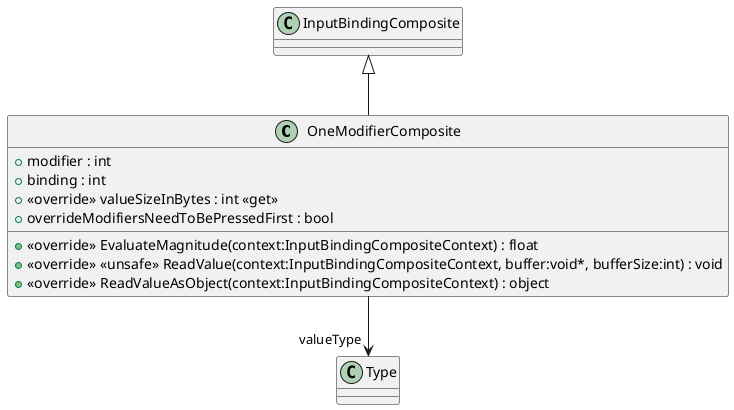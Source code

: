 @startuml
class OneModifierComposite {
    + modifier : int
    + binding : int
    + <<override>> valueSizeInBytes : int <<get>>
    + overrideModifiersNeedToBePressedFirst : bool
    + <<override>> EvaluateMagnitude(context:InputBindingCompositeContext) : float
    + <<override>> <<unsafe>> ReadValue(context:InputBindingCompositeContext, buffer:void*, bufferSize:int) : void
    + <<override>> ReadValueAsObject(context:InputBindingCompositeContext) : object
}
InputBindingComposite <|-- OneModifierComposite
OneModifierComposite --> "valueType" Type
@enduml
